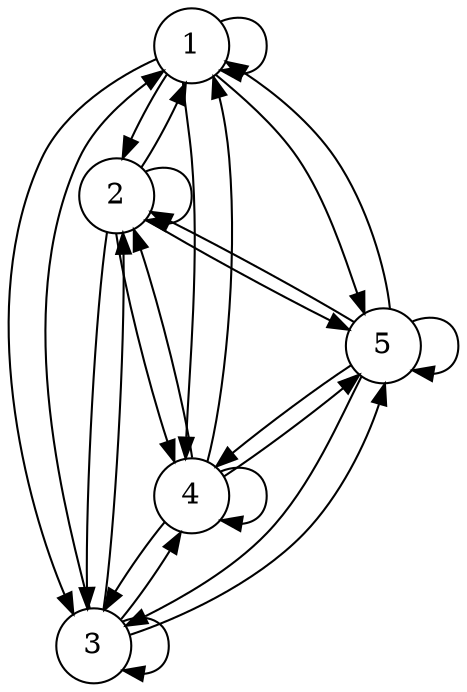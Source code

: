 digraph hgn{node [shape=circle]1 2 3 4 5 1 -> 1 1 -> 2 1 -> 3 1-> 4 1 -> 5 2 -> 1 2 -> 2 2 -> 3 2 -> 4 2 -> 5 3 -> 1 3 -> 2 3 -> 3 3 ->
4 3 -> 5 4 -> 1 4 -> 2 4 -> 3 4 -> 4 4 -> 5 5 -> 1 5 -> 2 5 -> 3 5 -> 4 5 -> 5}